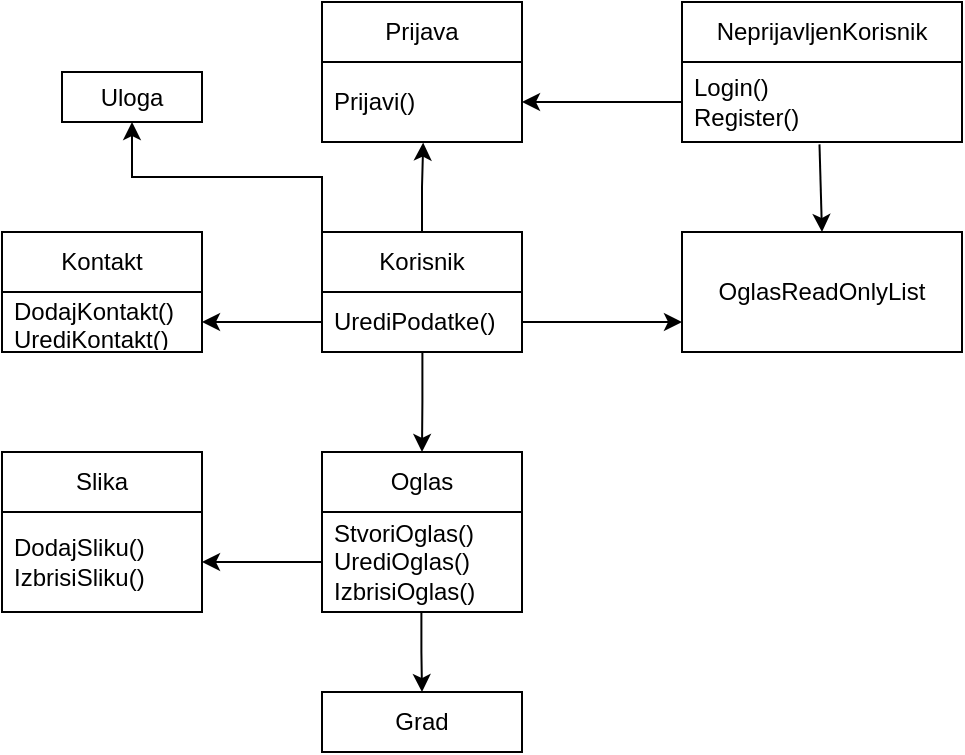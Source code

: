 <mxfile version="26.2.10">
  <diagram name="Page-1" id="y6X8_tZfc9UxqCSJlw8m">
    <mxGraphModel dx="813" dy="498" grid="1" gridSize="10" guides="1" tooltips="1" connect="1" arrows="1" fold="1" page="1" pageScale="1" pageWidth="827" pageHeight="1169" math="0" shadow="0">
      <root>
        <mxCell id="0" />
        <mxCell id="1" parent="0" />
        <mxCell id="j5HkmZWmmrufaAH-rTGN-20" value="Prijava" style="swimlane;fontStyle=0;childLayout=stackLayout;horizontal=1;startSize=30;horizontalStack=0;resizeParent=1;resizeParentMax=0;resizeLast=0;collapsible=1;marginBottom=0;whiteSpace=wrap;html=1;" parent="1" vertex="1">
          <mxGeometry x="270" y="135" width="100" height="70" as="geometry" />
        </mxCell>
        <mxCell id="j5HkmZWmmrufaAH-rTGN-21" value="Prijavi()" style="text;strokeColor=none;fillColor=none;align=left;verticalAlign=middle;spacingLeft=4;spacingRight=4;overflow=hidden;points=[[0,0.5],[1,0.5]];portConstraint=eastwest;rotatable=0;whiteSpace=wrap;html=1;" parent="j5HkmZWmmrufaAH-rTGN-20" vertex="1">
          <mxGeometry y="30" width="100" height="40" as="geometry" />
        </mxCell>
        <mxCell id="j5HkmZWmmrufaAH-rTGN-24" value="NeprijavljenKorisnik" style="swimlane;fontStyle=0;childLayout=stackLayout;horizontal=1;startSize=30;horizontalStack=0;resizeParent=1;resizeParentMax=0;resizeLast=0;collapsible=1;marginBottom=0;whiteSpace=wrap;html=1;" parent="1" vertex="1">
          <mxGeometry x="450" y="135" width="140" height="70" as="geometry" />
        </mxCell>
        <mxCell id="j5HkmZWmmrufaAH-rTGN-25" value="Login()&lt;div&gt;Register()&lt;/div&gt;" style="text;strokeColor=none;fillColor=none;align=left;verticalAlign=middle;spacingLeft=4;spacingRight=4;overflow=hidden;points=[[0,0.5],[1,0.5]];portConstraint=eastwest;rotatable=0;whiteSpace=wrap;html=1;" parent="j5HkmZWmmrufaAH-rTGN-24" vertex="1">
          <mxGeometry y="30" width="140" height="40" as="geometry" />
        </mxCell>
        <mxCell id="j5HkmZWmmrufaAH-rTGN-26" value="OglasReadOnlyList" style="rounded=0;whiteSpace=wrap;html=1;" parent="1" vertex="1">
          <mxGeometry x="450" y="250" width="140" height="60" as="geometry" />
        </mxCell>
        <mxCell id="j5HkmZWmmrufaAH-rTGN-45" style="edgeStyle=orthogonalEdgeStyle;rounded=0;orthogonalLoop=1;jettySize=auto;html=1;exitX=0;exitY=0;exitDx=0;exitDy=0;entryX=0.5;entryY=1;entryDx=0;entryDy=0;" parent="1" source="j5HkmZWmmrufaAH-rTGN-27" target="j5HkmZWmmrufaAH-rTGN-43" edge="1">
          <mxGeometry relative="1" as="geometry" />
        </mxCell>
        <mxCell id="j5HkmZWmmrufaAH-rTGN-27" value="Korisnik" style="swimlane;fontStyle=0;childLayout=stackLayout;horizontal=1;startSize=30;horizontalStack=0;resizeParent=1;resizeParentMax=0;resizeLast=0;collapsible=1;marginBottom=0;whiteSpace=wrap;html=1;" parent="1" vertex="1">
          <mxGeometry x="270" y="250" width="100" height="60" as="geometry" />
        </mxCell>
        <mxCell id="j5HkmZWmmrufaAH-rTGN-28" value="UrediPodatke()" style="text;strokeColor=none;fillColor=none;align=left;verticalAlign=middle;spacingLeft=4;spacingRight=4;overflow=hidden;points=[[0,0.5],[1,0.5]];portConstraint=eastwest;rotatable=0;whiteSpace=wrap;html=1;" parent="j5HkmZWmmrufaAH-rTGN-27" vertex="1">
          <mxGeometry y="30" width="100" height="30" as="geometry" />
        </mxCell>
        <mxCell id="j5HkmZWmmrufaAH-rTGN-29" value="Kontakt" style="swimlane;fontStyle=0;childLayout=stackLayout;horizontal=1;startSize=30;horizontalStack=0;resizeParent=1;resizeParentMax=0;resizeLast=0;collapsible=1;marginBottom=0;whiteSpace=wrap;html=1;" parent="1" vertex="1">
          <mxGeometry x="110" y="250" width="100" height="60" as="geometry" />
        </mxCell>
        <mxCell id="j5HkmZWmmrufaAH-rTGN-30" value="DodajKontakt()&lt;div&gt;UrediKontakt()&lt;/div&gt;" style="text;strokeColor=none;fillColor=none;align=left;verticalAlign=middle;spacingLeft=4;spacingRight=4;overflow=hidden;points=[[0,0.5],[1,0.5]];portConstraint=eastwest;rotatable=0;whiteSpace=wrap;html=1;" parent="j5HkmZWmmrufaAH-rTGN-29" vertex="1">
          <mxGeometry y="30" width="100" height="30" as="geometry" />
        </mxCell>
        <mxCell id="j5HkmZWmmrufaAH-rTGN-31" value="Oglas" style="swimlane;fontStyle=0;childLayout=stackLayout;horizontal=1;startSize=30;horizontalStack=0;resizeParent=1;resizeParentMax=0;resizeLast=0;collapsible=1;marginBottom=0;whiteSpace=wrap;html=1;" parent="1" vertex="1">
          <mxGeometry x="270" y="360" width="100" height="80" as="geometry" />
        </mxCell>
        <mxCell id="j5HkmZWmmrufaAH-rTGN-32" value="StvoriOglas()&lt;div&gt;UrediOglas()&lt;/div&gt;&lt;div&gt;IzbrisiOglas()&lt;/div&gt;" style="text;strokeColor=none;fillColor=none;align=left;verticalAlign=middle;spacingLeft=4;spacingRight=4;overflow=hidden;points=[[0,0.5],[1,0.5]];portConstraint=eastwest;rotatable=0;whiteSpace=wrap;html=1;" parent="j5HkmZWmmrufaAH-rTGN-31" vertex="1">
          <mxGeometry y="30" width="100" height="50" as="geometry" />
        </mxCell>
        <mxCell id="j5HkmZWmmrufaAH-rTGN-35" value="Grad" style="rounded=0;whiteSpace=wrap;html=1;" parent="1" vertex="1">
          <mxGeometry x="270" y="480" width="100" height="30" as="geometry" />
        </mxCell>
        <mxCell id="j5HkmZWmmrufaAH-rTGN-37" value="Slika" style="swimlane;fontStyle=0;childLayout=stackLayout;horizontal=1;startSize=30;horizontalStack=0;resizeParent=1;resizeParentMax=0;resizeLast=0;collapsible=1;marginBottom=0;whiteSpace=wrap;html=1;" parent="1" vertex="1">
          <mxGeometry x="110" y="360" width="100" height="80" as="geometry" />
        </mxCell>
        <mxCell id="j5HkmZWmmrufaAH-rTGN-38" value="DodajSliku()&lt;div&gt;IzbrisiSliku()&lt;/div&gt;" style="text;strokeColor=none;fillColor=none;align=left;verticalAlign=middle;spacingLeft=4;spacingRight=4;overflow=hidden;points=[[0,0.5],[1,0.5]];portConstraint=eastwest;rotatable=0;whiteSpace=wrap;html=1;" parent="j5HkmZWmmrufaAH-rTGN-37" vertex="1">
          <mxGeometry y="30" width="100" height="50" as="geometry" />
        </mxCell>
        <mxCell id="j5HkmZWmmrufaAH-rTGN-39" value="" style="endArrow=classic;html=1;rounded=0;entryX=1;entryY=0.5;entryDx=0;entryDy=0;exitX=0;exitY=0.5;exitDx=0;exitDy=0;" parent="1" source="j5HkmZWmmrufaAH-rTGN-25" target="j5HkmZWmmrufaAH-rTGN-21" edge="1">
          <mxGeometry width="50" height="50" relative="1" as="geometry">
            <mxPoint x="360" y="350" as="sourcePoint" />
            <mxPoint x="410" y="300" as="targetPoint" />
          </mxGeometry>
        </mxCell>
        <mxCell id="j5HkmZWmmrufaAH-rTGN-40" value="" style="endArrow=classic;html=1;rounded=0;entryX=0.5;entryY=0;entryDx=0;entryDy=0;exitX=0.491;exitY=1.03;exitDx=0;exitDy=0;exitPerimeter=0;" parent="1" source="j5HkmZWmmrufaAH-rTGN-25" target="j5HkmZWmmrufaAH-rTGN-26" edge="1">
          <mxGeometry width="50" height="50" relative="1" as="geometry">
            <mxPoint x="460" y="195" as="sourcePoint" />
            <mxPoint x="380" y="195" as="targetPoint" />
          </mxGeometry>
        </mxCell>
        <mxCell id="j5HkmZWmmrufaAH-rTGN-42" style="edgeStyle=orthogonalEdgeStyle;rounded=0;orthogonalLoop=1;jettySize=auto;html=1;exitX=1;exitY=0.5;exitDx=0;exitDy=0;entryX=0;entryY=0.75;entryDx=0;entryDy=0;" parent="1" source="j5HkmZWmmrufaAH-rTGN-28" target="j5HkmZWmmrufaAH-rTGN-26" edge="1">
          <mxGeometry relative="1" as="geometry" />
        </mxCell>
        <mxCell id="j5HkmZWmmrufaAH-rTGN-43" value="Uloga" style="rounded=0;whiteSpace=wrap;html=1;" parent="1" vertex="1">
          <mxGeometry x="140" y="170" width="70" height="25" as="geometry" />
        </mxCell>
        <mxCell id="j5HkmZWmmrufaAH-rTGN-44" style="edgeStyle=orthogonalEdgeStyle;rounded=0;orthogonalLoop=1;jettySize=auto;html=1;exitX=0;exitY=0.5;exitDx=0;exitDy=0;entryX=1;entryY=0.5;entryDx=0;entryDy=0;" parent="1" source="j5HkmZWmmrufaAH-rTGN-28" target="j5HkmZWmmrufaAH-rTGN-30" edge="1">
          <mxGeometry relative="1" as="geometry" />
        </mxCell>
        <mxCell id="j5HkmZWmmrufaAH-rTGN-46" style="edgeStyle=orthogonalEdgeStyle;rounded=0;orthogonalLoop=1;jettySize=auto;html=1;exitX=0.5;exitY=0;exitDx=0;exitDy=0;entryX=0.506;entryY=1.007;entryDx=0;entryDy=0;entryPerimeter=0;" parent="1" source="j5HkmZWmmrufaAH-rTGN-27" target="j5HkmZWmmrufaAH-rTGN-21" edge="1">
          <mxGeometry relative="1" as="geometry" />
        </mxCell>
        <mxCell id="j5HkmZWmmrufaAH-rTGN-47" style="edgeStyle=orthogonalEdgeStyle;rounded=0;orthogonalLoop=1;jettySize=auto;html=1;exitX=0.502;exitY=1.003;exitDx=0;exitDy=0;entryX=0.5;entryY=0;entryDx=0;entryDy=0;exitPerimeter=0;" parent="1" source="j5HkmZWmmrufaAH-rTGN-28" target="j5HkmZWmmrufaAH-rTGN-31" edge="1">
          <mxGeometry relative="1" as="geometry" />
        </mxCell>
        <mxCell id="j5HkmZWmmrufaAH-rTGN-51" style="edgeStyle=orthogonalEdgeStyle;rounded=0;orthogonalLoop=1;jettySize=auto;html=1;exitX=0.497;exitY=0.995;exitDx=0;exitDy=0;entryX=0.5;entryY=0;entryDx=0;entryDy=0;exitPerimeter=0;" parent="1" source="j5HkmZWmmrufaAH-rTGN-32" target="j5HkmZWmmrufaAH-rTGN-35" edge="1">
          <mxGeometry relative="1" as="geometry" />
        </mxCell>
        <mxCell id="j5HkmZWmmrufaAH-rTGN-52" style="edgeStyle=orthogonalEdgeStyle;rounded=0;orthogonalLoop=1;jettySize=auto;html=1;exitX=0;exitY=0.5;exitDx=0;exitDy=0;entryX=1;entryY=0.5;entryDx=0;entryDy=0;" parent="1" source="j5HkmZWmmrufaAH-rTGN-32" target="j5HkmZWmmrufaAH-rTGN-38" edge="1">
          <mxGeometry relative="1" as="geometry" />
        </mxCell>
      </root>
    </mxGraphModel>
  </diagram>
</mxfile>
